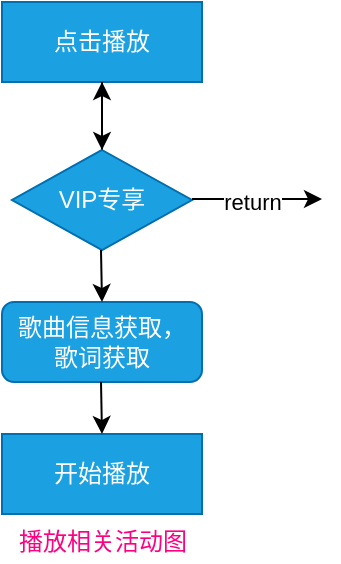 <mxfile>
    <diagram id="XEYoqeHNUBUqdE0OdIKv" name="第 1 页">
        <mxGraphModel dx="786" dy="440" grid="0" gridSize="10" guides="1" tooltips="1" connect="1" arrows="1" fold="1" page="0" pageScale="1" pageWidth="827" pageHeight="1169" background="#ffffff" math="0" shadow="0">
            <root>
                <mxCell id="0"/>
                <mxCell id="1" parent="0"/>
                <mxCell id="3" value="点击播放" style="rounded=0;whiteSpace=wrap;html=1;fillColor=#1ba1e2;fontColor=#ffffff;strokeColor=#006EAF;" vertex="1" parent="1">
                    <mxGeometry x="210" y="30" width="100" height="40" as="geometry"/>
                </mxCell>
                <mxCell id="11" value="" style="edgeStyle=none;html=1;" edge="1" parent="1" source="4" target="3">
                    <mxGeometry relative="1" as="geometry"/>
                </mxCell>
                <mxCell id="4" value="VIP专享" style="rhombus;whiteSpace=wrap;html=1;fontColor=#ffffff;fillColor=#1ba1e2;strokeColor=#006EAF;" vertex="1" parent="1">
                    <mxGeometry x="215" y="104" width="90" height="50" as="geometry"/>
                </mxCell>
                <mxCell id="5" value="" style="endArrow=classic;html=1;fontColor=#000000;exitX=0.5;exitY=1;exitDx=0;exitDy=0;entryX=0.5;entryY=0;entryDx=0;entryDy=0;labelBackgroundColor=#000000;strokeColor=#000000;" edge="1" parent="1" source="3">
                    <mxGeometry width="50" height="50" relative="1" as="geometry">
                        <mxPoint x="260" y="80" as="sourcePoint"/>
                        <mxPoint x="260" y="104" as="targetPoint"/>
                    </mxGeometry>
                </mxCell>
                <mxCell id="7" value="" style="endArrow=classic;html=1;exitX=1;exitY=0.5;exitDx=0;exitDy=0;strokeColor=#000000;rounded=0;" edge="1" parent="1">
                    <mxGeometry width="50" height="50" relative="1" as="geometry">
                        <mxPoint x="305" y="128.5" as="sourcePoint"/>
                        <mxPoint x="370" y="129" as="targetPoint"/>
                        <Array as="points">
                            <mxPoint x="370" y="128.5"/>
                        </Array>
                    </mxGeometry>
                </mxCell>
                <mxCell id="8" value="return" style="edgeLabel;html=1;align=center;verticalAlign=middle;resizable=0;points=[];labelBackgroundColor=#FFFFFF;fontColor=#000000;" vertex="1" connectable="0" parent="7">
                    <mxGeometry x="0.732" relative="1" as="geometry">
                        <mxPoint x="-27" y="1" as="offset"/>
                    </mxGeometry>
                </mxCell>
                <mxCell id="10" value="歌曲信息获取，&lt;br&gt;歌词获取" style="rounded=1;whiteSpace=wrap;html=1;fontColor=#FFFFFF;fillColor=#1ba1e2;strokeColor=#006EAF;" vertex="1" parent="1">
                    <mxGeometry x="210" y="180" width="100" height="40" as="geometry"/>
                </mxCell>
                <mxCell id="12" value="" style="endArrow=classic;html=1;fontColor=#000000;exitX=0.5;exitY=1;exitDx=0;exitDy=0;labelBackgroundColor=#000000;strokeColor=#000000;entryX=0.5;entryY=0;entryDx=0;entryDy=0;" edge="1" parent="1" target="10">
                    <mxGeometry width="50" height="50" relative="1" as="geometry">
                        <mxPoint x="259.5" y="154" as="sourcePoint"/>
                        <mxPoint x="260" y="180" as="targetPoint"/>
                    </mxGeometry>
                </mxCell>
                <mxCell id="13" value="开始播放" style="rounded=0;whiteSpace=wrap;html=1;fontColor=#FFFFFF;fillColor=#1ba1e2;strokeColor=#006EAF;" vertex="1" parent="1">
                    <mxGeometry x="210" y="246" width="100" height="40" as="geometry"/>
                </mxCell>
                <mxCell id="14" value="" style="endArrow=classic;html=1;fontColor=#000000;exitX=0.5;exitY=1;exitDx=0;exitDy=0;labelBackgroundColor=#000000;strokeColor=#000000;entryX=0.5;entryY=0;entryDx=0;entryDy=0;" edge="1" parent="1" target="13">
                    <mxGeometry width="50" height="50" relative="1" as="geometry">
                        <mxPoint x="259.5" y="220" as="sourcePoint"/>
                        <mxPoint x="260" y="246" as="targetPoint"/>
                    </mxGeometry>
                </mxCell>
                <mxCell id="17" value="&lt;font color=&quot;#ff0080&quot;&gt;播放相关活动图&lt;/font&gt;" style="text;html=1;align=center;verticalAlign=middle;resizable=0;points=[];autosize=1;strokeColor=none;fillColor=none;" vertex="1" parent="1">
                    <mxGeometry x="210" y="290" width="100" height="20" as="geometry"/>
                </mxCell>
            </root>
        </mxGraphModel>
    </diagram>
</mxfile>